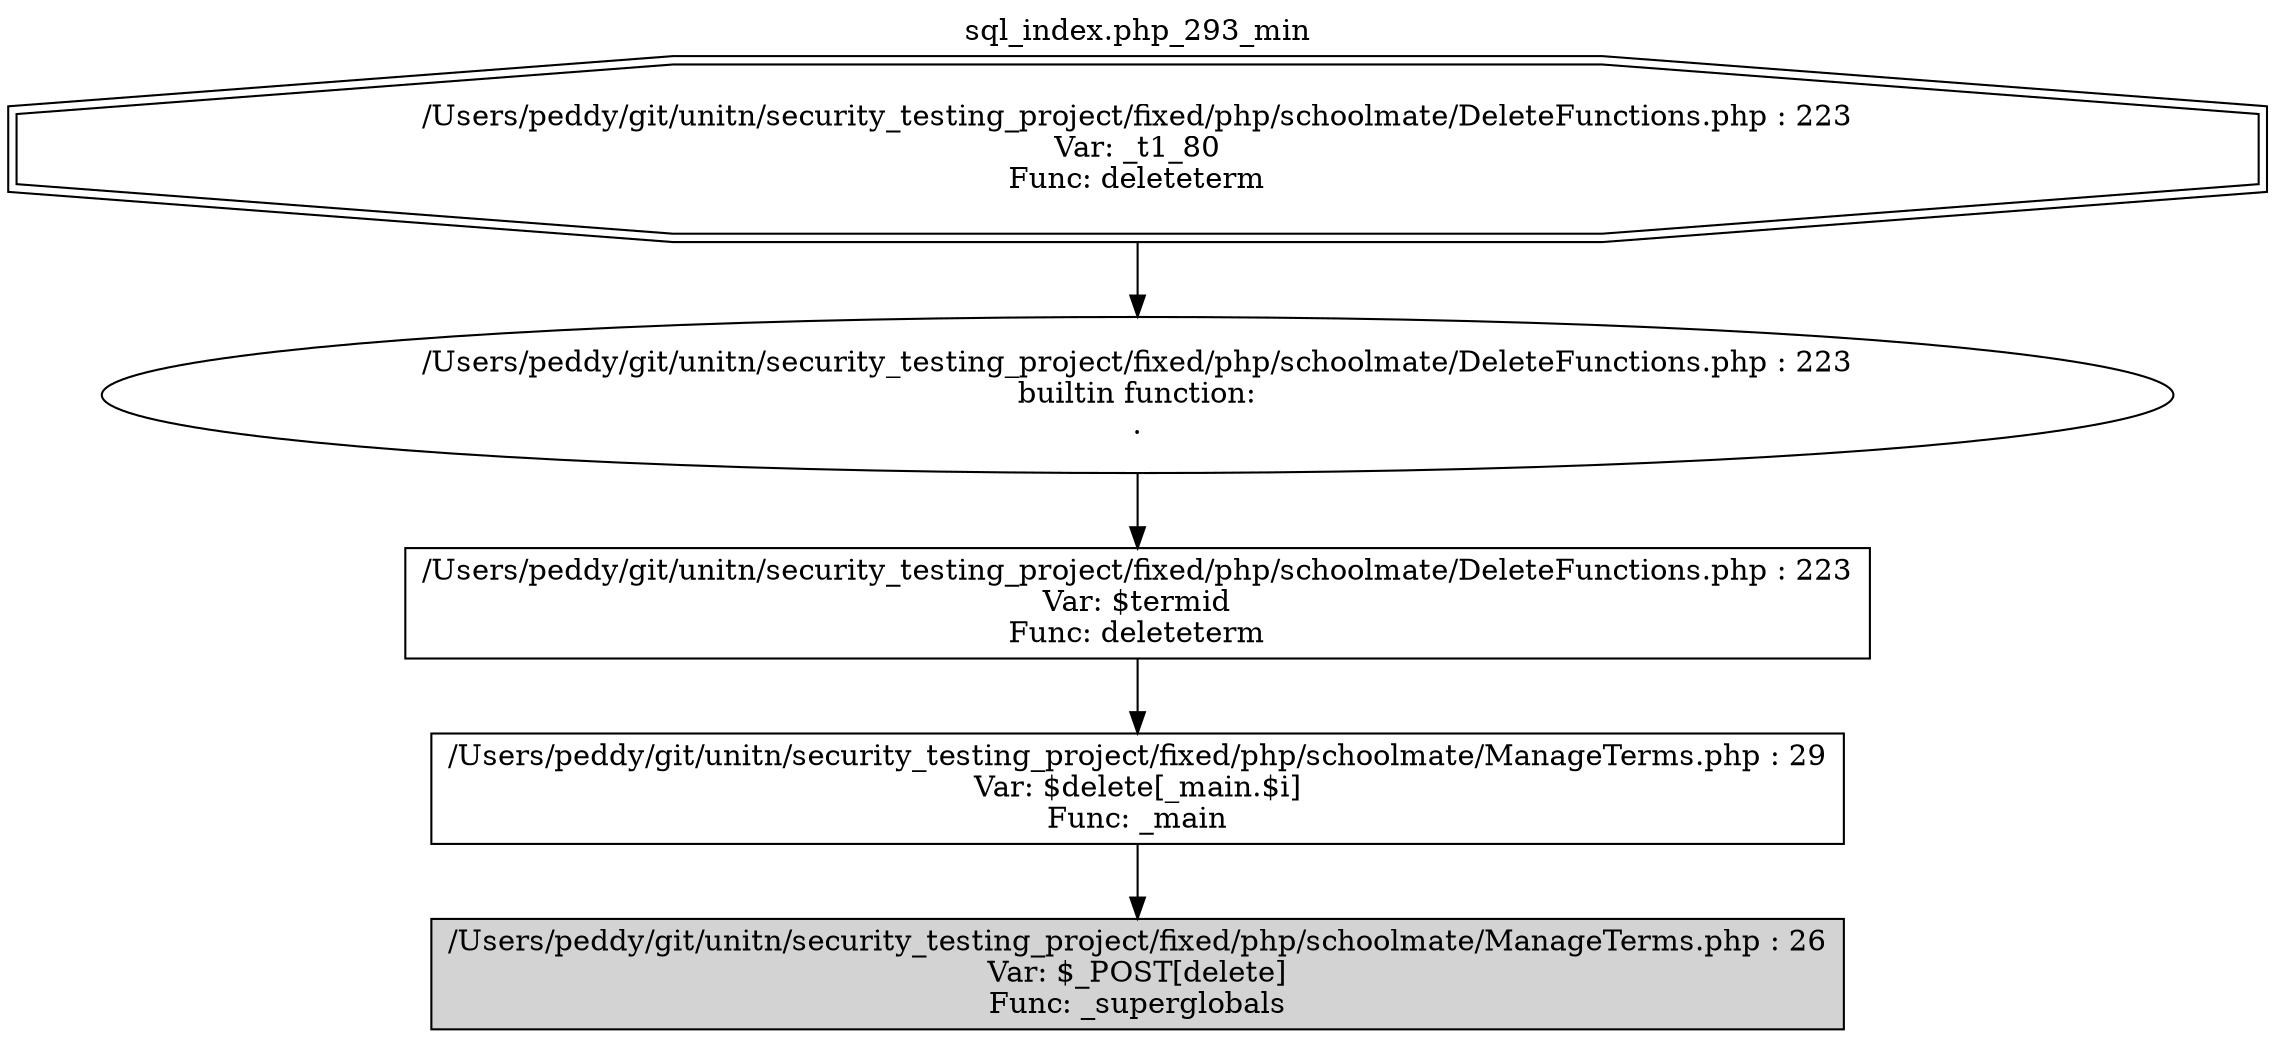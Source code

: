 digraph cfg {
  label="sql_index.php_293_min";
  labelloc=t;
  n1 [shape=doubleoctagon, label="/Users/peddy/git/unitn/security_testing_project/fixed/php/schoolmate/DeleteFunctions.php : 223\nVar: _t1_80\nFunc: deleteterm\n"];
  n2 [shape=ellipse, label="/Users/peddy/git/unitn/security_testing_project/fixed/php/schoolmate/DeleteFunctions.php : 223\nbuiltin function:\n.\n"];
  n3 [shape=box, label="/Users/peddy/git/unitn/security_testing_project/fixed/php/schoolmate/DeleteFunctions.php : 223\nVar: $termid\nFunc: deleteterm\n"];
  n4 [shape=box, label="/Users/peddy/git/unitn/security_testing_project/fixed/php/schoolmate/ManageTerms.php : 29\nVar: $delete[_main.$i]\nFunc: _main\n"];
  n5 [shape=box, label="/Users/peddy/git/unitn/security_testing_project/fixed/php/schoolmate/ManageTerms.php : 26\nVar: $_POST[delete]\nFunc: _superglobals\n",style=filled];
  n1 -> n2;
  n2 -> n3;
  n3 -> n4;
  n4 -> n5;
}
